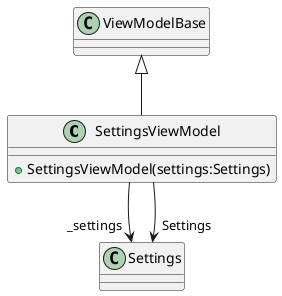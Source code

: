 @startuml
class SettingsViewModel {
    + SettingsViewModel(settings:Settings)
}
ViewModelBase <|-- SettingsViewModel
SettingsViewModel --> "_settings" Settings
SettingsViewModel --> "Settings" Settings
@enduml
